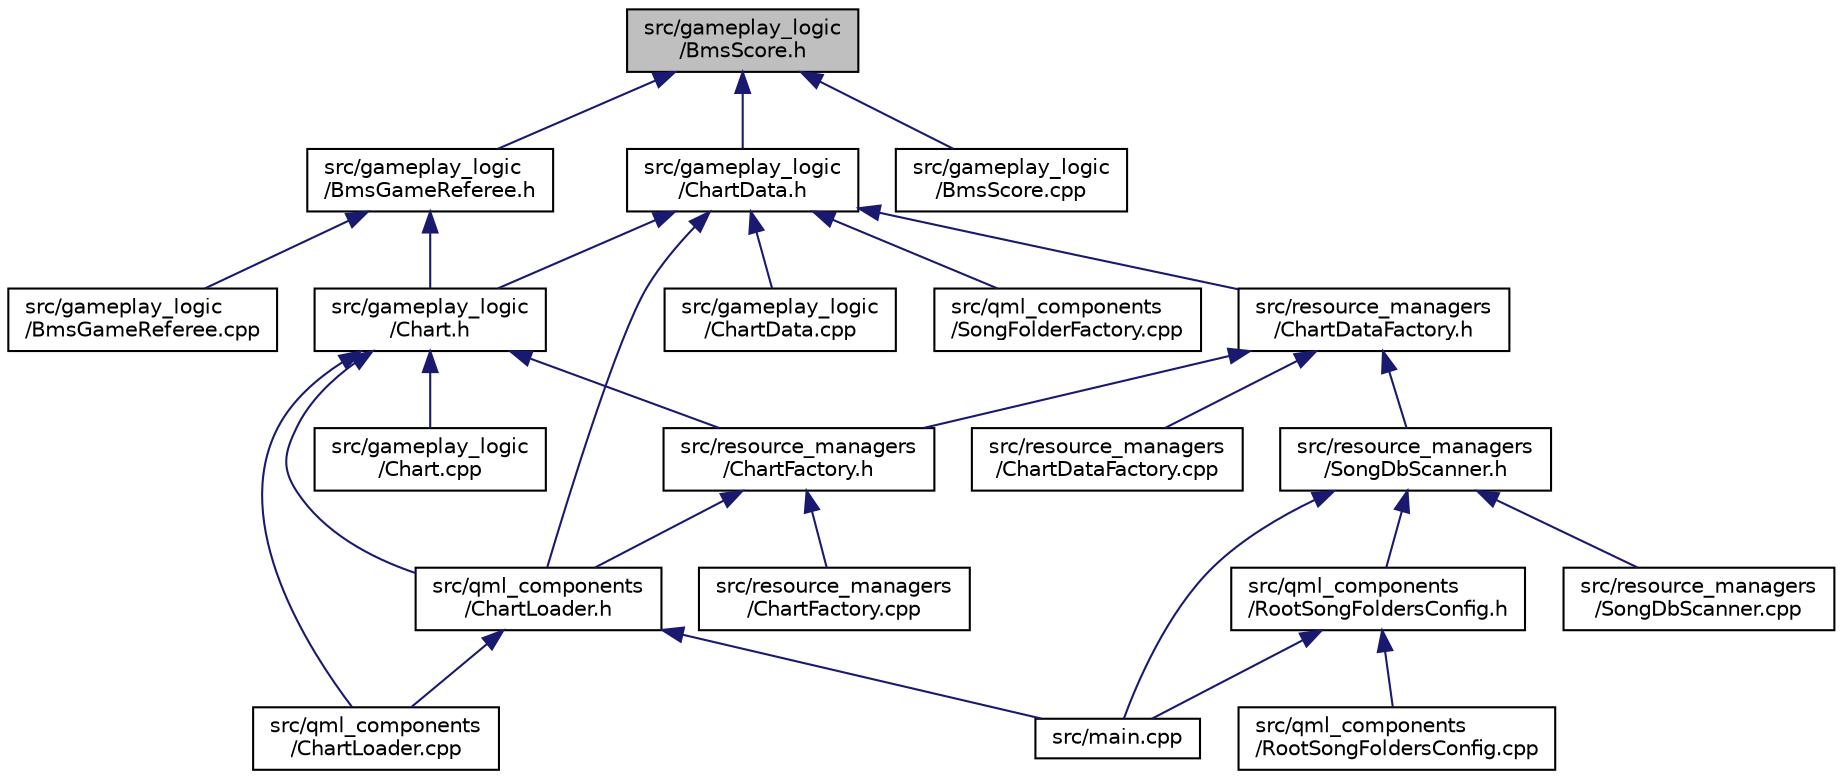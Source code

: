 digraph "src/gameplay_logic/BmsScore.h"
{
 // LATEX_PDF_SIZE
  edge [fontname="Helvetica",fontsize="10",labelfontname="Helvetica",labelfontsize="10"];
  node [fontname="Helvetica",fontsize="10",shape=record];
  Node1 [label="src/gameplay_logic\l/BmsScore.h",height=0.2,width=0.4,color="black", fillcolor="grey75", style="filled", fontcolor="black",tooltip=" "];
  Node1 -> Node2 [dir="back",color="midnightblue",fontsize="10",style="solid",fontname="Helvetica"];
  Node2 [label="src/gameplay_logic\l/BmsGameReferee.h",height=0.2,width=0.4,color="black", fillcolor="white", style="filled",URL="$BmsGameReferee_8h.html",tooltip=" "];
  Node2 -> Node3 [dir="back",color="midnightblue",fontsize="10",style="solid",fontname="Helvetica"];
  Node3 [label="src/gameplay_logic\l/BmsGameReferee.cpp",height=0.2,width=0.4,color="black", fillcolor="white", style="filled",URL="$BmsGameReferee_8cpp.html",tooltip=" "];
  Node2 -> Node4 [dir="back",color="midnightblue",fontsize="10",style="solid",fontname="Helvetica"];
  Node4 [label="src/gameplay_logic\l/Chart.h",height=0.2,width=0.4,color="black", fillcolor="white", style="filled",URL="$Chart_8h.html",tooltip=" "];
  Node4 -> Node5 [dir="back",color="midnightblue",fontsize="10",style="solid",fontname="Helvetica"];
  Node5 [label="src/gameplay_logic\l/Chart.cpp",height=0.2,width=0.4,color="black", fillcolor="white", style="filled",URL="$Chart_8cpp.html",tooltip=" "];
  Node4 -> Node6 [dir="back",color="midnightblue",fontsize="10",style="solid",fontname="Helvetica"];
  Node6 [label="src/qml_components\l/ChartLoader.cpp",height=0.2,width=0.4,color="black", fillcolor="white", style="filled",URL="$ChartLoader_8cpp.html",tooltip=" "];
  Node4 -> Node7 [dir="back",color="midnightblue",fontsize="10",style="solid",fontname="Helvetica"];
  Node7 [label="src/qml_components\l/ChartLoader.h",height=0.2,width=0.4,color="black", fillcolor="white", style="filled",URL="$ChartLoader_8h.html",tooltip=" "];
  Node7 -> Node8 [dir="back",color="midnightblue",fontsize="10",style="solid",fontname="Helvetica"];
  Node8 [label="src/main.cpp",height=0.2,width=0.4,color="black", fillcolor="white", style="filled",URL="$main_8cpp.html",tooltip=" "];
  Node7 -> Node6 [dir="back",color="midnightblue",fontsize="10",style="solid",fontname="Helvetica"];
  Node4 -> Node9 [dir="back",color="midnightblue",fontsize="10",style="solid",fontname="Helvetica"];
  Node9 [label="src/resource_managers\l/ChartFactory.h",height=0.2,width=0.4,color="black", fillcolor="white", style="filled",URL="$ChartFactory_8h.html",tooltip=" "];
  Node9 -> Node7 [dir="back",color="midnightblue",fontsize="10",style="solid",fontname="Helvetica"];
  Node9 -> Node10 [dir="back",color="midnightblue",fontsize="10",style="solid",fontname="Helvetica"];
  Node10 [label="src/resource_managers\l/ChartFactory.cpp",height=0.2,width=0.4,color="black", fillcolor="white", style="filled",URL="$ChartFactory_8cpp.html",tooltip=" "];
  Node1 -> Node11 [dir="back",color="midnightblue",fontsize="10",style="solid",fontname="Helvetica"];
  Node11 [label="src/gameplay_logic\l/BmsScore.cpp",height=0.2,width=0.4,color="black", fillcolor="white", style="filled",URL="$BmsScore_8cpp.html",tooltip=" "];
  Node1 -> Node12 [dir="back",color="midnightblue",fontsize="10",style="solid",fontname="Helvetica"];
  Node12 [label="src/gameplay_logic\l/ChartData.h",height=0.2,width=0.4,color="black", fillcolor="white", style="filled",URL="$ChartData_8h.html",tooltip=" "];
  Node12 -> Node4 [dir="back",color="midnightblue",fontsize="10",style="solid",fontname="Helvetica"];
  Node12 -> Node13 [dir="back",color="midnightblue",fontsize="10",style="solid",fontname="Helvetica"];
  Node13 [label="src/gameplay_logic\l/ChartData.cpp",height=0.2,width=0.4,color="black", fillcolor="white", style="filled",URL="$ChartData_8cpp.html",tooltip=" "];
  Node12 -> Node7 [dir="back",color="midnightblue",fontsize="10",style="solid",fontname="Helvetica"];
  Node12 -> Node14 [dir="back",color="midnightblue",fontsize="10",style="solid",fontname="Helvetica"];
  Node14 [label="src/qml_components\l/SongFolderFactory.cpp",height=0.2,width=0.4,color="black", fillcolor="white", style="filled",URL="$SongFolderFactory_8cpp.html",tooltip=" "];
  Node12 -> Node15 [dir="back",color="midnightblue",fontsize="10",style="solid",fontname="Helvetica"];
  Node15 [label="src/resource_managers\l/ChartDataFactory.h",height=0.2,width=0.4,color="black", fillcolor="white", style="filled",URL="$ChartDataFactory_8h.html",tooltip=" "];
  Node15 -> Node16 [dir="back",color="midnightblue",fontsize="10",style="solid",fontname="Helvetica"];
  Node16 [label="src/resource_managers\l/ChartDataFactory.cpp",height=0.2,width=0.4,color="black", fillcolor="white", style="filled",URL="$ChartDataFactory_8cpp.html",tooltip=" "];
  Node15 -> Node9 [dir="back",color="midnightblue",fontsize="10",style="solid",fontname="Helvetica"];
  Node15 -> Node17 [dir="back",color="midnightblue",fontsize="10",style="solid",fontname="Helvetica"];
  Node17 [label="src/resource_managers\l/SongDbScanner.h",height=0.2,width=0.4,color="black", fillcolor="white", style="filled",URL="$SongDbScanner_8h.html",tooltip=" "];
  Node17 -> Node8 [dir="back",color="midnightblue",fontsize="10",style="solid",fontname="Helvetica"];
  Node17 -> Node18 [dir="back",color="midnightblue",fontsize="10",style="solid",fontname="Helvetica"];
  Node18 [label="src/qml_components\l/RootSongFoldersConfig.h",height=0.2,width=0.4,color="black", fillcolor="white", style="filled",URL="$RootSongFoldersConfig_8h.html",tooltip=" "];
  Node18 -> Node8 [dir="back",color="midnightblue",fontsize="10",style="solid",fontname="Helvetica"];
  Node18 -> Node19 [dir="back",color="midnightblue",fontsize="10",style="solid",fontname="Helvetica"];
  Node19 [label="src/qml_components\l/RootSongFoldersConfig.cpp",height=0.2,width=0.4,color="black", fillcolor="white", style="filled",URL="$RootSongFoldersConfig_8cpp.html",tooltip=" "];
  Node17 -> Node20 [dir="back",color="midnightblue",fontsize="10",style="solid",fontname="Helvetica"];
  Node20 [label="src/resource_managers\l/SongDbScanner.cpp",height=0.2,width=0.4,color="black", fillcolor="white", style="filled",URL="$SongDbScanner_8cpp.html",tooltip=" "];
}
